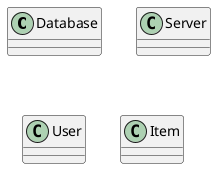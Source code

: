 @startuml
'https://plantuml.com/class-diagram

class Database
class Server
class User
class Item

@enduml